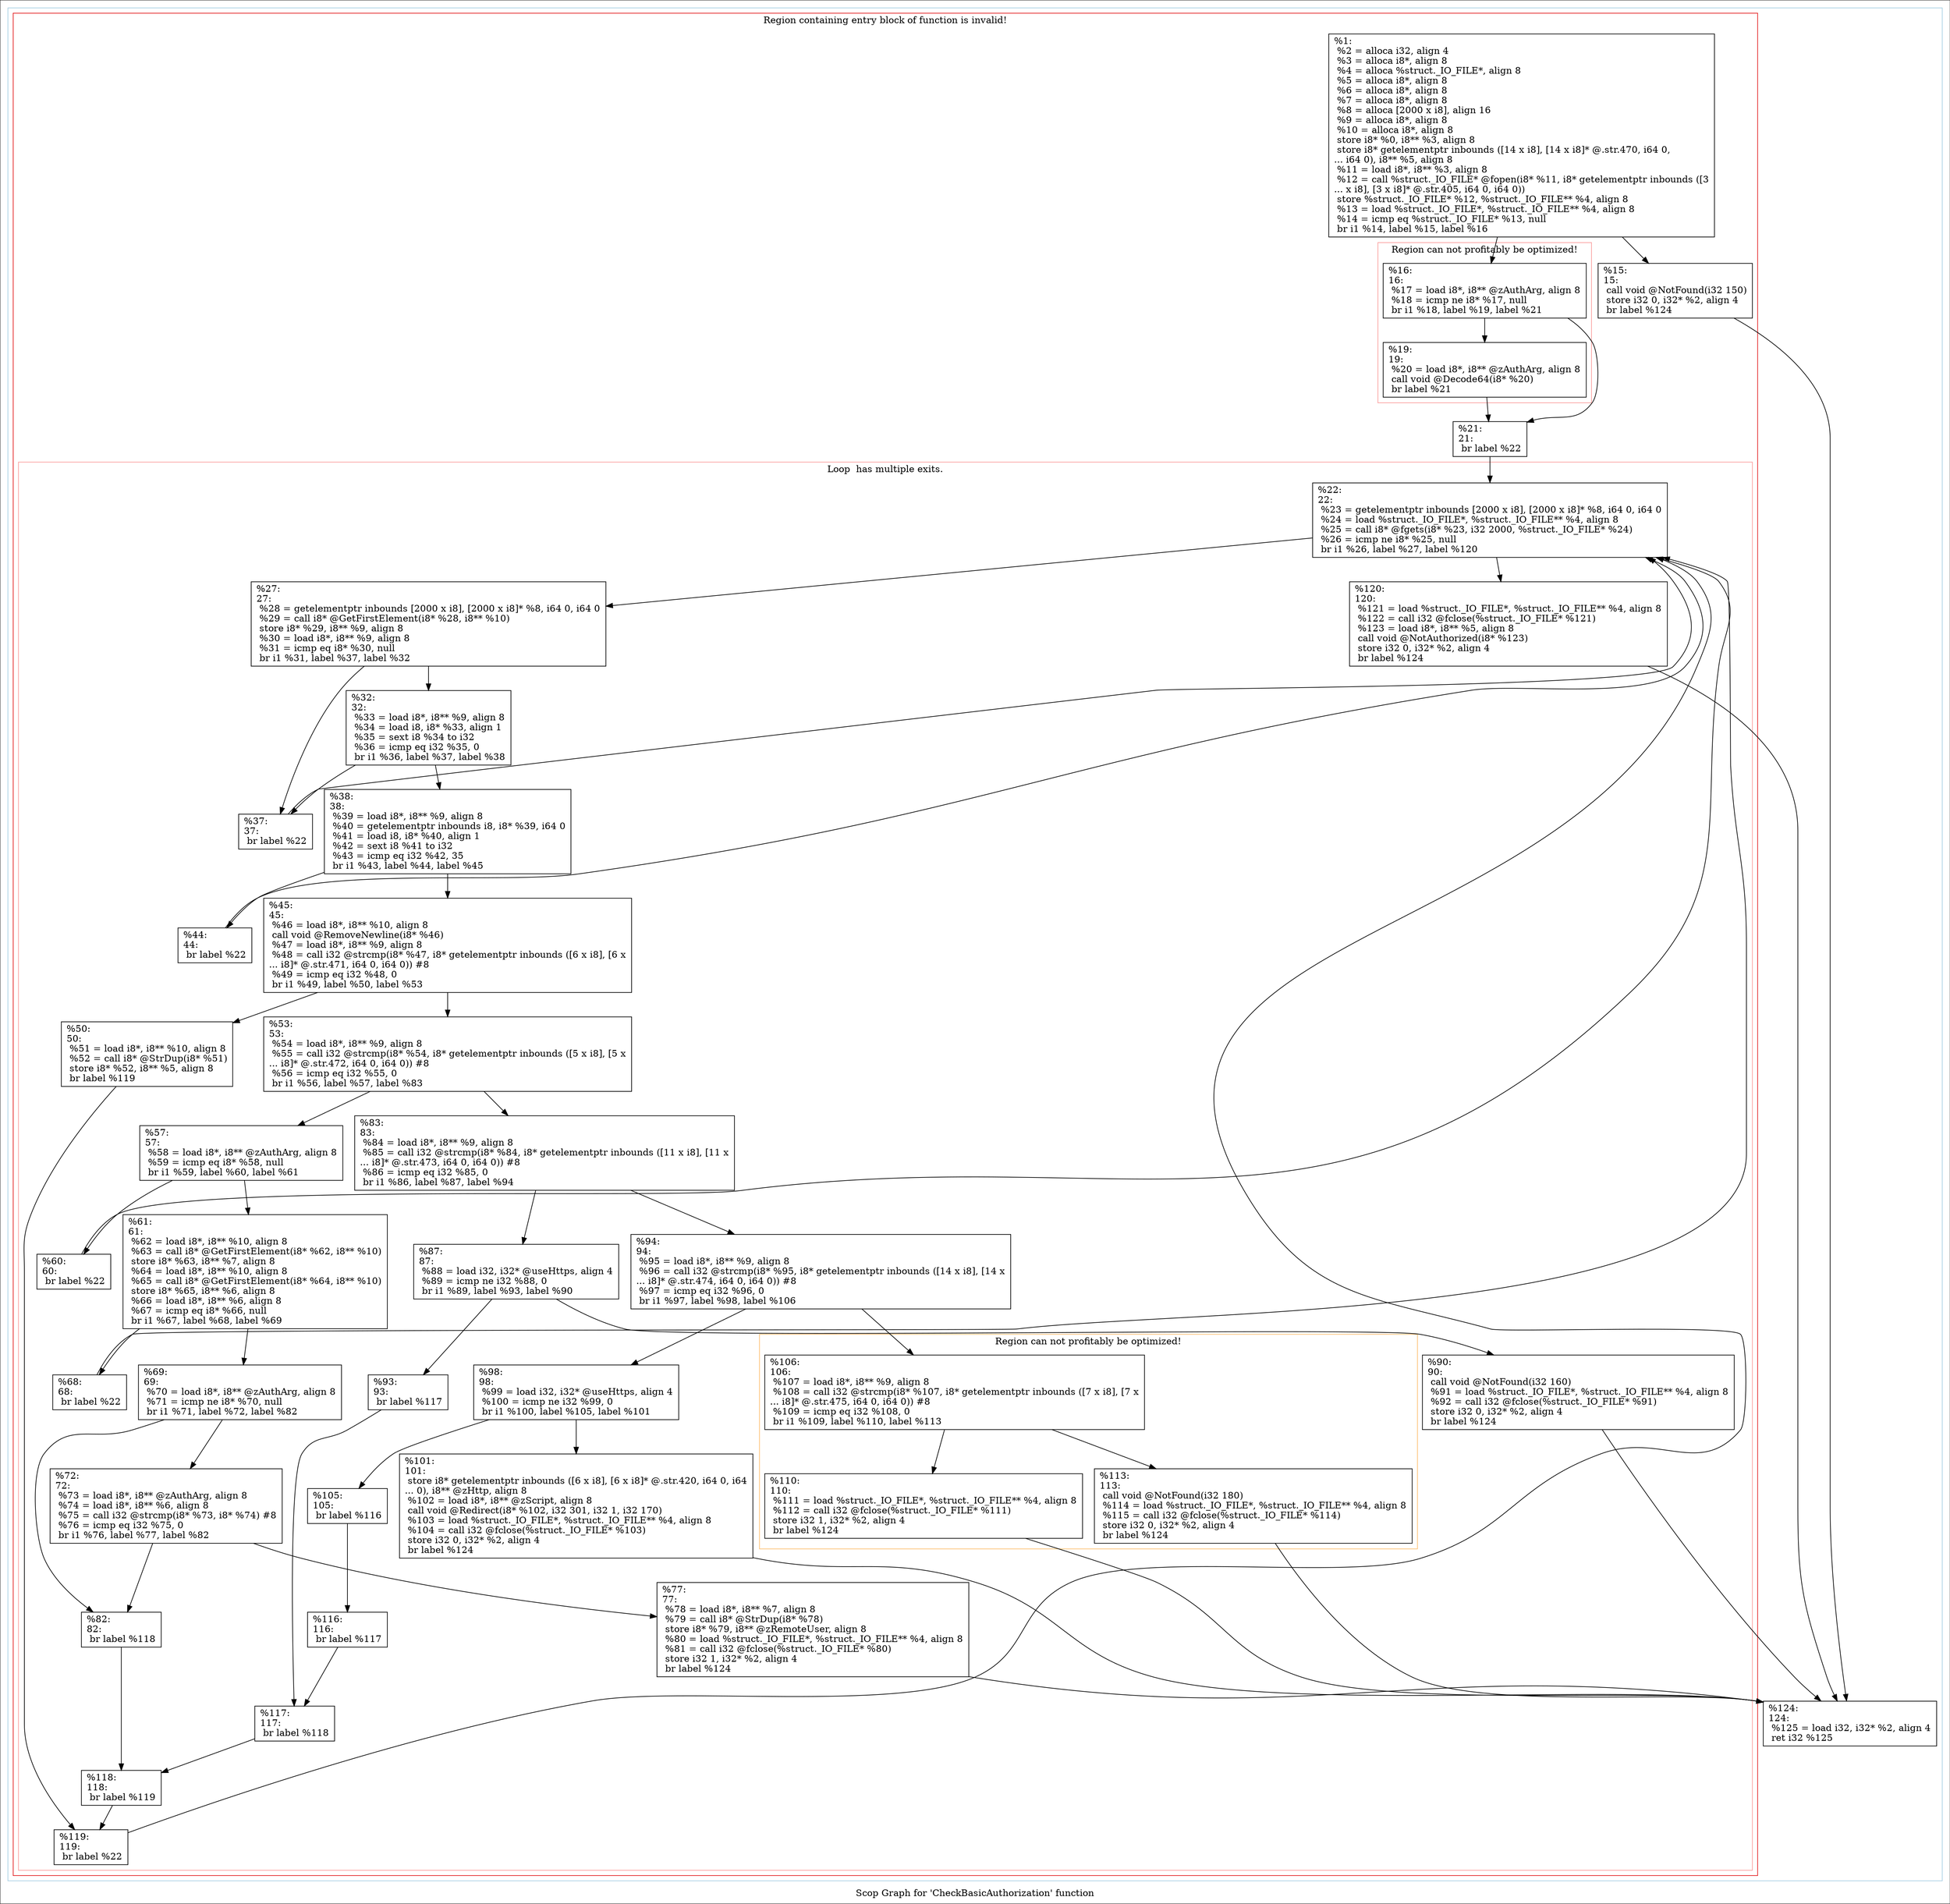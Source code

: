 digraph "Scop Graph for 'CheckBasicAuthorization' function" {
	label="Scop Graph for 'CheckBasicAuthorization' function";

	Node0x1bacf70 [shape=record,label="{%1:\l  %2 = alloca i32, align 4\l  %3 = alloca i8*, align 8\l  %4 = alloca %struct._IO_FILE*, align 8\l  %5 = alloca i8*, align 8\l  %6 = alloca i8*, align 8\l  %7 = alloca i8*, align 8\l  %8 = alloca [2000 x i8], align 16\l  %9 = alloca i8*, align 8\l  %10 = alloca i8*, align 8\l  store i8* %0, i8** %3, align 8\l  store i8* getelementptr inbounds ([14 x i8], [14 x i8]* @.str.470, i64 0,\l... i64 0), i8** %5, align 8\l  %11 = load i8*, i8** %3, align 8\l  %12 = call %struct._IO_FILE* @fopen(i8* %11, i8* getelementptr inbounds ([3\l... x i8], [3 x i8]* @.str.405, i64 0, i64 0))\l  store %struct._IO_FILE* %12, %struct._IO_FILE** %4, align 8\l  %13 = load %struct._IO_FILE*, %struct._IO_FILE** %4, align 8\l  %14 = icmp eq %struct._IO_FILE* %13, null\l  br i1 %14, label %15, label %16\l}"];
	Node0x1bacf70 -> Node0x1b8a0a0;
	Node0x1bacf70 -> Node0x1b5d2d0;
	Node0x1b8a0a0 [shape=record,label="{%15:\l15:                                               \l  call void @NotFound(i32 150)\l  store i32 0, i32* %2, align 4\l  br label %124\l}"];
	Node0x1b8a0a0 -> Node0x1b8c720;
	Node0x1b8c720 [shape=record,label="{%124:\l124:                                              \l  %125 = load i32, i32* %2, align 4\l  ret i32 %125\l}"];
	Node0x1b5d2d0 [shape=record,label="{%16:\l16:                                               \l  %17 = load i8*, i8** @zAuthArg, align 8\l  %18 = icmp ne i8* %17, null\l  br i1 %18, label %19, label %21\l}"];
	Node0x1b5d2d0 -> Node0x1ba1360;
	Node0x1b5d2d0 -> Node0x1b8e390;
	Node0x1ba1360 [shape=record,label="{%19:\l19:                                               \l  %20 = load i8*, i8** @zAuthArg, align 8\l  call void @Decode64(i8* %20)\l  br label %21\l}"];
	Node0x1ba1360 -> Node0x1b8e390;
	Node0x1b8e390 [shape=record,label="{%21:\l21:                                               \l  br label %22\l}"];
	Node0x1b8e390 -> Node0x1b83460;
	Node0x1b83460 [shape=record,label="{%22:\l22:                                               \l  %23 = getelementptr inbounds [2000 x i8], [2000 x i8]* %8, i64 0, i64 0\l  %24 = load %struct._IO_FILE*, %struct._IO_FILE** %4, align 8\l  %25 = call i8* @fgets(i8* %23, i32 2000, %struct._IO_FILE* %24)\l  %26 = icmp ne i8* %25, null\l  br i1 %26, label %27, label %120\l}"];
	Node0x1b83460 -> Node0x1b80890;
	Node0x1b83460 -> Node0x1afd4e0;
	Node0x1b80890 [shape=record,label="{%27:\l27:                                               \l  %28 = getelementptr inbounds [2000 x i8], [2000 x i8]* %8, i64 0, i64 0\l  %29 = call i8* @GetFirstElement(i8* %28, i8** %10)\l  store i8* %29, i8** %9, align 8\l  %30 = load i8*, i8** %9, align 8\l  %31 = icmp eq i8* %30, null\l  br i1 %31, label %37, label %32\l}"];
	Node0x1b80890 -> Node0x1b897b0;
	Node0x1b80890 -> Node0x1b87170;
	Node0x1b897b0 [shape=record,label="{%37:\l37:                                               \l  br label %22\l}"];
	Node0x1b897b0 -> Node0x1b83460[constraint=false];
	Node0x1b87170 [shape=record,label="{%32:\l32:                                               \l  %33 = load i8*, i8** %9, align 8\l  %34 = load i8, i8* %33, align 1\l  %35 = sext i8 %34 to i32\l  %36 = icmp eq i32 %35, 0\l  br i1 %36, label %37, label %38\l}"];
	Node0x1b87170 -> Node0x1b897b0;
	Node0x1b87170 -> Node0x1b91740;
	Node0x1b91740 [shape=record,label="{%38:\l38:                                               \l  %39 = load i8*, i8** %9, align 8\l  %40 = getelementptr inbounds i8, i8* %39, i64 0\l  %41 = load i8, i8* %40, align 1\l  %42 = sext i8 %41 to i32\l  %43 = icmp eq i32 %42, 35\l  br i1 %43, label %44, label %45\l}"];
	Node0x1b91740 -> Node0x1acc250;
	Node0x1b91740 -> Node0x1b3a250;
	Node0x1acc250 [shape=record,label="{%44:\l44:                                               \l  br label %22\l}"];
	Node0x1acc250 -> Node0x1b83460[constraint=false];
	Node0x1b3a250 [shape=record,label="{%45:\l45:                                               \l  %46 = load i8*, i8** %10, align 8\l  call void @RemoveNewline(i8* %46)\l  %47 = load i8*, i8** %9, align 8\l  %48 = call i32 @strcmp(i8* %47, i8* getelementptr inbounds ([6 x i8], [6 x\l... i8]* @.str.471, i64 0, i64 0)) #8\l  %49 = icmp eq i32 %48, 0\l  br i1 %49, label %50, label %53\l}"];
	Node0x1b3a250 -> Node0x1b67710;
	Node0x1b3a250 -> Node0x1badff0;
	Node0x1b67710 [shape=record,label="{%50:\l50:                                               \l  %51 = load i8*, i8** %10, align 8\l  %52 = call i8* @StrDup(i8* %51)\l  store i8* %52, i8** %5, align 8\l  br label %119\l}"];
	Node0x1b67710 -> Node0x1b89de0;
	Node0x1b89de0 [shape=record,label="{%119:\l119:                                              \l  br label %22\l}"];
	Node0x1b89de0 -> Node0x1b83460[constraint=false];
	Node0x1badff0 [shape=record,label="{%53:\l53:                                               \l  %54 = load i8*, i8** %9, align 8\l  %55 = call i32 @strcmp(i8* %54, i8* getelementptr inbounds ([5 x i8], [5 x\l... i8]* @.str.472, i64 0, i64 0)) #8\l  %56 = icmp eq i32 %55, 0\l  br i1 %56, label %57, label %83\l}"];
	Node0x1badff0 -> Node0x1c2f070;
	Node0x1badff0 -> Node0x1b911c0;
	Node0x1c2f070 [shape=record,label="{%57:\l57:                                               \l  %58 = load i8*, i8** @zAuthArg, align 8\l  %59 = icmp eq i8* %58, null\l  br i1 %59, label %60, label %61\l}"];
	Node0x1c2f070 -> Node0x1b8fe60;
	Node0x1c2f070 -> Node0x1b90260;
	Node0x1b8fe60 [shape=record,label="{%60:\l60:                                               \l  br label %22\l}"];
	Node0x1b8fe60 -> Node0x1b83460[constraint=false];
	Node0x1b90260 [shape=record,label="{%61:\l61:                                               \l  %62 = load i8*, i8** %10, align 8\l  %63 = call i8* @GetFirstElement(i8* %62, i8** %10)\l  store i8* %63, i8** %7, align 8\l  %64 = load i8*, i8** %10, align 8\l  %65 = call i8* @GetFirstElement(i8* %64, i8** %10)\l  store i8* %65, i8** %6, align 8\l  %66 = load i8*, i8** %6, align 8\l  %67 = icmp eq i8* %66, null\l  br i1 %67, label %68, label %69\l}"];
	Node0x1b90260 -> Node0x1b832e0;
	Node0x1b90260 -> Node0x1b9dbf0;
	Node0x1b832e0 [shape=record,label="{%68:\l68:                                               \l  br label %22\l}"];
	Node0x1b832e0 -> Node0x1b83460[constraint=false];
	Node0x1b9dbf0 [shape=record,label="{%69:\l69:                                               \l  %70 = load i8*, i8** @zAuthArg, align 8\l  %71 = icmp ne i8* %70, null\l  br i1 %71, label %72, label %82\l}"];
	Node0x1b9dbf0 -> Node0x1ba7480;
	Node0x1b9dbf0 -> Node0x1b54780;
	Node0x1ba7480 [shape=record,label="{%72:\l72:                                               \l  %73 = load i8*, i8** @zAuthArg, align 8\l  %74 = load i8*, i8** %6, align 8\l  %75 = call i32 @strcmp(i8* %73, i8* %74) #8\l  %76 = icmp eq i32 %75, 0\l  br i1 %76, label %77, label %82\l}"];
	Node0x1ba7480 -> Node0x1b88fd0;
	Node0x1ba7480 -> Node0x1b54780;
	Node0x1b88fd0 [shape=record,label="{%77:\l77:                                               \l  %78 = load i8*, i8** %7, align 8\l  %79 = call i8* @StrDup(i8* %78)\l  store i8* %79, i8** @zRemoteUser, align 8\l  %80 = load %struct._IO_FILE*, %struct._IO_FILE** %4, align 8\l  %81 = call i32 @fclose(%struct._IO_FILE* %80)\l  store i32 1, i32* %2, align 4\l  br label %124\l}"];
	Node0x1b88fd0 -> Node0x1b8c720;
	Node0x1b54780 [shape=record,label="{%82:\l82:                                               \l  br label %118\l}"];
	Node0x1b54780 -> Node0x1b58190;
	Node0x1b58190 [shape=record,label="{%118:\l118:                                              \l  br label %119\l}"];
	Node0x1b58190 -> Node0x1b89de0;
	Node0x1b911c0 [shape=record,label="{%83:\l83:                                               \l  %84 = load i8*, i8** %9, align 8\l  %85 = call i32 @strcmp(i8* %84, i8* getelementptr inbounds ([11 x i8], [11 x\l... i8]* @.str.473, i64 0, i64 0)) #8\l  %86 = icmp eq i32 %85, 0\l  br i1 %86, label %87, label %94\l}"];
	Node0x1b911c0 -> Node0x1b8c940;
	Node0x1b911c0 -> Node0x1b2b1f0;
	Node0x1b8c940 [shape=record,label="{%87:\l87:                                               \l  %88 = load i32, i32* @useHttps, align 4\l  %89 = icmp ne i32 %88, 0\l  br i1 %89, label %93, label %90\l}"];
	Node0x1b8c940 -> Node0x1b940a0;
	Node0x1b8c940 -> Node0x1b249b0;
	Node0x1b940a0 [shape=record,label="{%93:\l93:                                               \l  br label %117\l}"];
	Node0x1b940a0 -> Node0x1ba5b50;
	Node0x1ba5b50 [shape=record,label="{%117:\l117:                                              \l  br label %118\l}"];
	Node0x1ba5b50 -> Node0x1b58190;
	Node0x1b249b0 [shape=record,label="{%90:\l90:                                               \l  call void @NotFound(i32 160)\l  %91 = load %struct._IO_FILE*, %struct._IO_FILE** %4, align 8\l  %92 = call i32 @fclose(%struct._IO_FILE* %91)\l  store i32 0, i32* %2, align 4\l  br label %124\l}"];
	Node0x1b249b0 -> Node0x1b8c720;
	Node0x1b2b1f0 [shape=record,label="{%94:\l94:                                               \l  %95 = load i8*, i8** %9, align 8\l  %96 = call i32 @strcmp(i8* %95, i8* getelementptr inbounds ([14 x i8], [14 x\l... i8]* @.str.474, i64 0, i64 0)) #8\l  %97 = icmp eq i32 %96, 0\l  br i1 %97, label %98, label %106\l}"];
	Node0x1b2b1f0 -> Node0x1b93e80;
	Node0x1b2b1f0 -> Node0x1b9fed0;
	Node0x1b93e80 [shape=record,label="{%98:\l98:                                               \l  %99 = load i32, i32* @useHttps, align 4\l  %100 = icmp ne i32 %99, 0\l  br i1 %100, label %105, label %101\l}"];
	Node0x1b93e80 -> Node0x1b87c10;
	Node0x1b93e80 -> Node0x1b83360;
	Node0x1b87c10 [shape=record,label="{%105:\l105:                                              \l  br label %116\l}"];
	Node0x1b87c10 -> Node0x1b1bdb0;
	Node0x1b1bdb0 [shape=record,label="{%116:\l116:                                              \l  br label %117\l}"];
	Node0x1b1bdb0 -> Node0x1ba5b50;
	Node0x1b83360 [shape=record,label="{%101:\l101:                                              \l  store i8* getelementptr inbounds ([6 x i8], [6 x i8]* @.str.420, i64 0, i64\l... 0), i8** @zHttp, align 8\l  %102 = load i8*, i8** @zScript, align 8\l  call void @Redirect(i8* %102, i32 301, i32 1, i32 170)\l  %103 = load %struct._IO_FILE*, %struct._IO_FILE** %4, align 8\l  %104 = call i32 @fclose(%struct._IO_FILE* %103)\l  store i32 0, i32* %2, align 4\l  br label %124\l}"];
	Node0x1b83360 -> Node0x1b8c720;
	Node0x1b9fed0 [shape=record,label="{%106:\l106:                                              \l  %107 = load i8*, i8** %9, align 8\l  %108 = call i32 @strcmp(i8* %107, i8* getelementptr inbounds ([7 x i8], [7 x\l... i8]* @.str.475, i64 0, i64 0)) #8\l  %109 = icmp eq i32 %108, 0\l  br i1 %109, label %110, label %113\l}"];
	Node0x1b9fed0 -> Node0x1b91e90;
	Node0x1b9fed0 -> Node0x1b297a0;
	Node0x1b91e90 [shape=record,label="{%110:\l110:                                              \l  %111 = load %struct._IO_FILE*, %struct._IO_FILE** %4, align 8\l  %112 = call i32 @fclose(%struct._IO_FILE* %111)\l  store i32 1, i32* %2, align 4\l  br label %124\l}"];
	Node0x1b91e90 -> Node0x1b8c720;
	Node0x1b297a0 [shape=record,label="{%113:\l113:                                              \l  call void @NotFound(i32 180)\l  %114 = load %struct._IO_FILE*, %struct._IO_FILE** %4, align 8\l  %115 = call i32 @fclose(%struct._IO_FILE* %114)\l  store i32 0, i32* %2, align 4\l  br label %124\l}"];
	Node0x1b297a0 -> Node0x1b8c720;
	Node0x1afd4e0 [shape=record,label="{%120:\l120:                                              \l  %121 = load %struct._IO_FILE*, %struct._IO_FILE** %4, align 8\l  %122 = call i32 @fclose(%struct._IO_FILE* %121)\l  %123 = load i8*, i8** %5, align 8\l  call void @NotAuthorized(i8* %123)\l  store i32 0, i32* %2, align 4\l  br label %124\l}"];
	Node0x1afd4e0 -> Node0x1b8c720;
	colorscheme = "paired12"
        subgraph cluster_0x1be1a10 {
          label = "";
          style = solid;
          color = 1
          subgraph cluster_0x1badb40 {
            label = "Region containing entry block of function is invalid!";
            style = solid;
            color = 6
            subgraph cluster_0x1b0dcc0 {
              label = "Region can not profitably be optimized!";
              style = solid;
              color = 5
              Node0x1b5d2d0;
              Node0x1ba1360;
            }
            subgraph cluster_0x1c00e50 {
              label = "Loop  has multiple exits.";
              style = solid;
              color = 5
              subgraph cluster_0x1bbf120 {
                label = "Region can not profitably be optimized!";
                style = solid;
                color = 7
                Node0x1b9fed0;
                Node0x1b91e90;
                Node0x1b297a0;
              }
              Node0x1b83460;
              Node0x1b80890;
              Node0x1b897b0;
              Node0x1b87170;
              Node0x1b91740;
              Node0x1acc250;
              Node0x1b3a250;
              Node0x1b67710;
              Node0x1b89de0;
              Node0x1badff0;
              Node0x1c2f070;
              Node0x1b8fe60;
              Node0x1b90260;
              Node0x1b832e0;
              Node0x1b9dbf0;
              Node0x1ba7480;
              Node0x1b88fd0;
              Node0x1b54780;
              Node0x1b58190;
              Node0x1b911c0;
              Node0x1b8c940;
              Node0x1b940a0;
              Node0x1ba5b50;
              Node0x1b249b0;
              Node0x1b2b1f0;
              Node0x1b93e80;
              Node0x1b87c10;
              Node0x1b1bdb0;
              Node0x1b83360;
              Node0x1afd4e0;
            }
            Node0x1bacf70;
            Node0x1b8a0a0;
            Node0x1b8e390;
          }
          Node0x1b8c720;
        }
}
